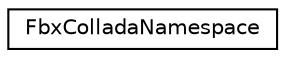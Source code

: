 digraph "クラス階層図"
{
  edge [fontname="Helvetica",fontsize="10",labelfontname="Helvetica",labelfontsize="10"];
  node [fontname="Helvetica",fontsize="10",shape=record];
  rankdir="LR";
  Node0 [label="FbxColladaNamespace",height=0.2,width=0.4,color="black", fillcolor="white", style="filled",URL="$struct_fbx_collada_namespace.html"];
}
